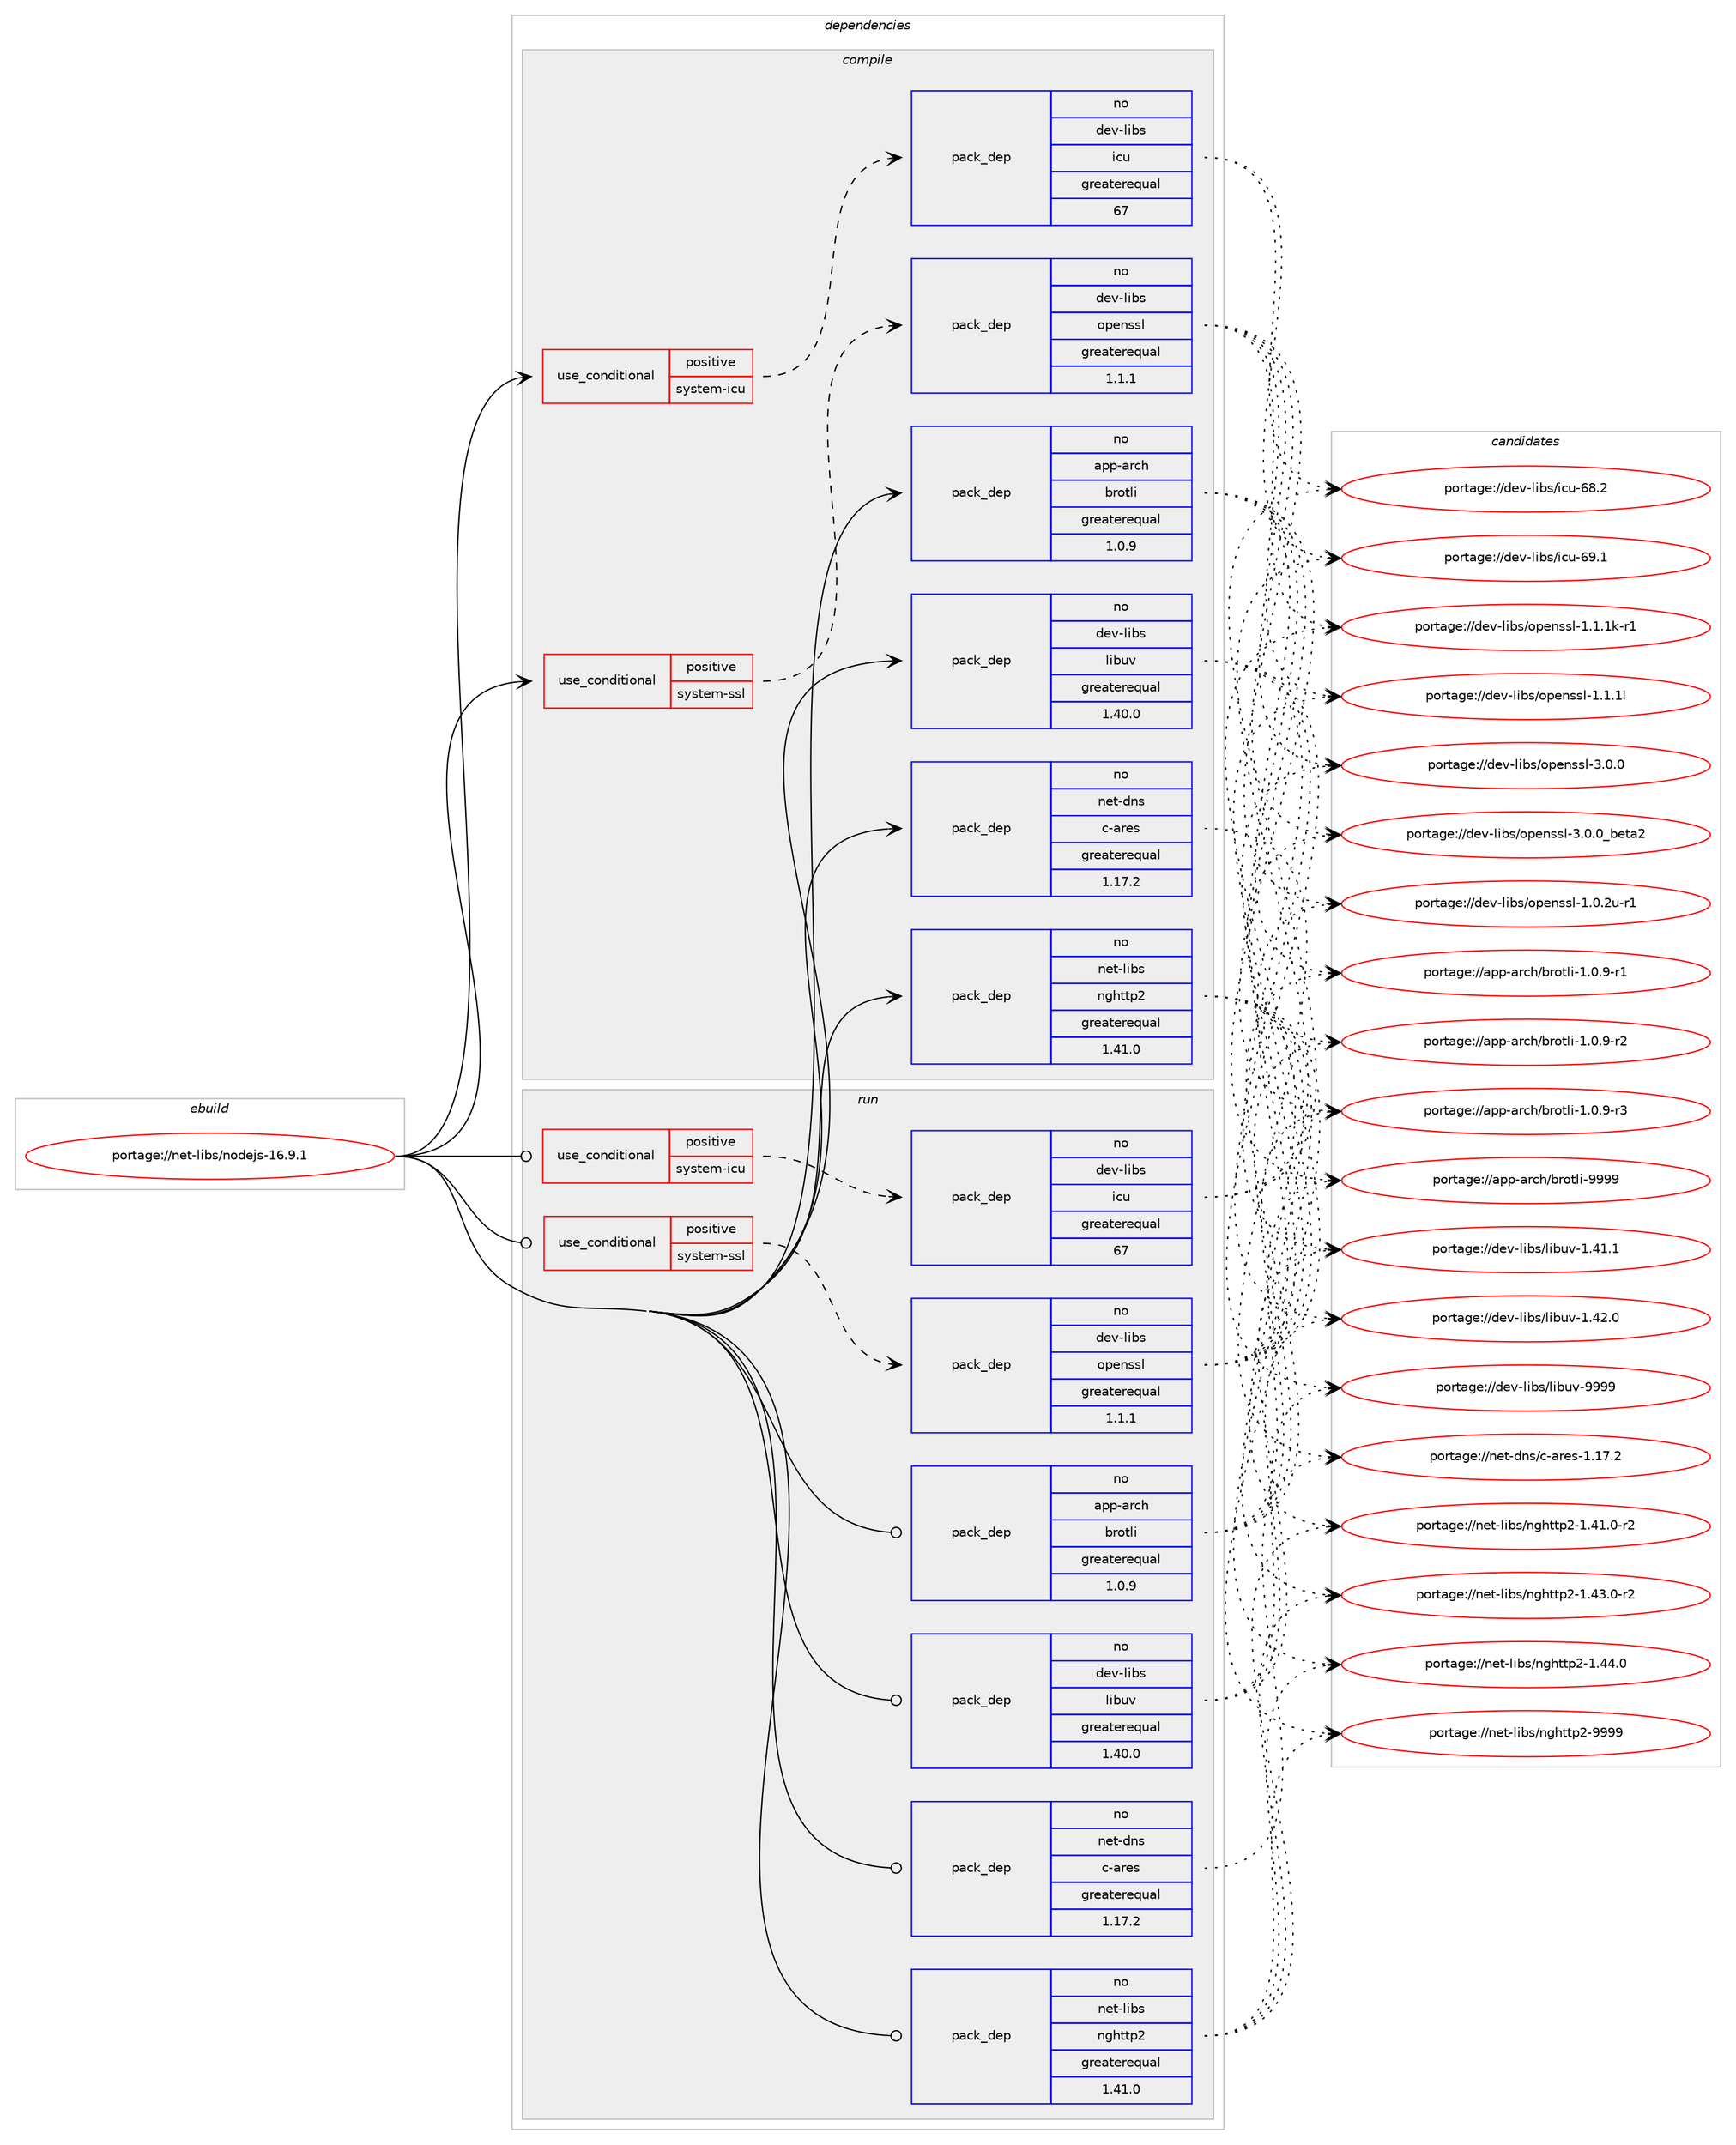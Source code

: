 digraph prolog {

# *************
# Graph options
# *************

newrank=true;
concentrate=true;
compound=true;
graph [rankdir=LR,fontname=Helvetica,fontsize=10,ranksep=1.5];#, ranksep=2.5, nodesep=0.2];
edge  [arrowhead=vee];
node  [fontname=Helvetica,fontsize=10];

# **********
# The ebuild
# **********

subgraph cluster_leftcol {
color=gray;
rank=same;
label=<<i>ebuild</i>>;
id [label="portage://net-libs/nodejs-16.9.1", color=red, width=4, href="../net-libs/nodejs-16.9.1.svg"];
}

# ****************
# The dependencies
# ****************

subgraph cluster_midcol {
color=gray;
label=<<i>dependencies</i>>;
subgraph cluster_compile {
fillcolor="#eeeeee";
style=filled;
label=<<i>compile</i>>;
subgraph cond118 {
dependency223 [label=<<TABLE BORDER="0" CELLBORDER="1" CELLSPACING="0" CELLPADDING="4"><TR><TD ROWSPAN="3" CELLPADDING="10">use_conditional</TD></TR><TR><TD>positive</TD></TR><TR><TD>system-icu</TD></TR></TABLE>>, shape=none, color=red];
subgraph pack103 {
dependency224 [label=<<TABLE BORDER="0" CELLBORDER="1" CELLSPACING="0" CELLPADDING="4" WIDTH="220"><TR><TD ROWSPAN="6" CELLPADDING="30">pack_dep</TD></TR><TR><TD WIDTH="110">no</TD></TR><TR><TD>dev-libs</TD></TR><TR><TD>icu</TD></TR><TR><TD>greaterequal</TD></TR><TR><TD>67</TD></TR></TABLE>>, shape=none, color=blue];
}
dependency223:e -> dependency224:w [weight=20,style="dashed",arrowhead="vee"];
}
id:e -> dependency223:w [weight=20,style="solid",arrowhead="vee"];
subgraph cond119 {
dependency225 [label=<<TABLE BORDER="0" CELLBORDER="1" CELLSPACING="0" CELLPADDING="4"><TR><TD ROWSPAN="3" CELLPADDING="10">use_conditional</TD></TR><TR><TD>positive</TD></TR><TR><TD>system-ssl</TD></TR></TABLE>>, shape=none, color=red];
subgraph pack104 {
dependency226 [label=<<TABLE BORDER="0" CELLBORDER="1" CELLSPACING="0" CELLPADDING="4" WIDTH="220"><TR><TD ROWSPAN="6" CELLPADDING="30">pack_dep</TD></TR><TR><TD WIDTH="110">no</TD></TR><TR><TD>dev-libs</TD></TR><TR><TD>openssl</TD></TR><TR><TD>greaterequal</TD></TR><TR><TD>1.1.1</TD></TR></TABLE>>, shape=none, color=blue];
}
dependency225:e -> dependency226:w [weight=20,style="dashed",arrowhead="vee"];
}
id:e -> dependency225:w [weight=20,style="solid",arrowhead="vee"];
subgraph pack105 {
dependency227 [label=<<TABLE BORDER="0" CELLBORDER="1" CELLSPACING="0" CELLPADDING="4" WIDTH="220"><TR><TD ROWSPAN="6" CELLPADDING="30">pack_dep</TD></TR><TR><TD WIDTH="110">no</TD></TR><TR><TD>app-arch</TD></TR><TR><TD>brotli</TD></TR><TR><TD>greaterequal</TD></TR><TR><TD>1.0.9</TD></TR></TABLE>>, shape=none, color=blue];
}
id:e -> dependency227:w [weight=20,style="solid",arrowhead="vee"];
subgraph pack106 {
dependency228 [label=<<TABLE BORDER="0" CELLBORDER="1" CELLSPACING="0" CELLPADDING="4" WIDTH="220"><TR><TD ROWSPAN="6" CELLPADDING="30">pack_dep</TD></TR><TR><TD WIDTH="110">no</TD></TR><TR><TD>dev-libs</TD></TR><TR><TD>libuv</TD></TR><TR><TD>greaterequal</TD></TR><TR><TD>1.40.0</TD></TR></TABLE>>, shape=none, color=blue];
}
id:e -> dependency228:w [weight=20,style="solid",arrowhead="vee"];
subgraph pack107 {
dependency229 [label=<<TABLE BORDER="0" CELLBORDER="1" CELLSPACING="0" CELLPADDING="4" WIDTH="220"><TR><TD ROWSPAN="6" CELLPADDING="30">pack_dep</TD></TR><TR><TD WIDTH="110">no</TD></TR><TR><TD>net-dns</TD></TR><TR><TD>c-ares</TD></TR><TR><TD>greaterequal</TD></TR><TR><TD>1.17.2</TD></TR></TABLE>>, shape=none, color=blue];
}
id:e -> dependency229:w [weight=20,style="solid",arrowhead="vee"];
subgraph pack108 {
dependency230 [label=<<TABLE BORDER="0" CELLBORDER="1" CELLSPACING="0" CELLPADDING="4" WIDTH="220"><TR><TD ROWSPAN="6" CELLPADDING="30">pack_dep</TD></TR><TR><TD WIDTH="110">no</TD></TR><TR><TD>net-libs</TD></TR><TR><TD>nghttp2</TD></TR><TR><TD>greaterequal</TD></TR><TR><TD>1.41.0</TD></TR></TABLE>>, shape=none, color=blue];
}
id:e -> dependency230:w [weight=20,style="solid",arrowhead="vee"];
# *** BEGIN UNKNOWN DEPENDENCY TYPE (TODO) ***
# id -> package_dependency(portage://net-libs/nodejs-16.9.1,install,no,sys-libs,zlib,none,[,,],[],[])
# *** END UNKNOWN DEPENDENCY TYPE (TODO) ***

}
subgraph cluster_compileandrun {
fillcolor="#eeeeee";
style=filled;
label=<<i>compile and run</i>>;
}
subgraph cluster_run {
fillcolor="#eeeeee";
style=filled;
label=<<i>run</i>>;
subgraph cond120 {
dependency231 [label=<<TABLE BORDER="0" CELLBORDER="1" CELLSPACING="0" CELLPADDING="4"><TR><TD ROWSPAN="3" CELLPADDING="10">use_conditional</TD></TR><TR><TD>positive</TD></TR><TR><TD>system-icu</TD></TR></TABLE>>, shape=none, color=red];
subgraph pack109 {
dependency232 [label=<<TABLE BORDER="0" CELLBORDER="1" CELLSPACING="0" CELLPADDING="4" WIDTH="220"><TR><TD ROWSPAN="6" CELLPADDING="30">pack_dep</TD></TR><TR><TD WIDTH="110">no</TD></TR><TR><TD>dev-libs</TD></TR><TR><TD>icu</TD></TR><TR><TD>greaterequal</TD></TR><TR><TD>67</TD></TR></TABLE>>, shape=none, color=blue];
}
dependency231:e -> dependency232:w [weight=20,style="dashed",arrowhead="vee"];
}
id:e -> dependency231:w [weight=20,style="solid",arrowhead="odot"];
subgraph cond121 {
dependency233 [label=<<TABLE BORDER="0" CELLBORDER="1" CELLSPACING="0" CELLPADDING="4"><TR><TD ROWSPAN="3" CELLPADDING="10">use_conditional</TD></TR><TR><TD>positive</TD></TR><TR><TD>system-ssl</TD></TR></TABLE>>, shape=none, color=red];
subgraph pack110 {
dependency234 [label=<<TABLE BORDER="0" CELLBORDER="1" CELLSPACING="0" CELLPADDING="4" WIDTH="220"><TR><TD ROWSPAN="6" CELLPADDING="30">pack_dep</TD></TR><TR><TD WIDTH="110">no</TD></TR><TR><TD>dev-libs</TD></TR><TR><TD>openssl</TD></TR><TR><TD>greaterequal</TD></TR><TR><TD>1.1.1</TD></TR></TABLE>>, shape=none, color=blue];
}
dependency233:e -> dependency234:w [weight=20,style="dashed",arrowhead="vee"];
}
id:e -> dependency233:w [weight=20,style="solid",arrowhead="odot"];
subgraph pack111 {
dependency235 [label=<<TABLE BORDER="0" CELLBORDER="1" CELLSPACING="0" CELLPADDING="4" WIDTH="220"><TR><TD ROWSPAN="6" CELLPADDING="30">pack_dep</TD></TR><TR><TD WIDTH="110">no</TD></TR><TR><TD>app-arch</TD></TR><TR><TD>brotli</TD></TR><TR><TD>greaterequal</TD></TR><TR><TD>1.0.9</TD></TR></TABLE>>, shape=none, color=blue];
}
id:e -> dependency235:w [weight=20,style="solid",arrowhead="odot"];
subgraph pack112 {
dependency236 [label=<<TABLE BORDER="0" CELLBORDER="1" CELLSPACING="0" CELLPADDING="4" WIDTH="220"><TR><TD ROWSPAN="6" CELLPADDING="30">pack_dep</TD></TR><TR><TD WIDTH="110">no</TD></TR><TR><TD>dev-libs</TD></TR><TR><TD>libuv</TD></TR><TR><TD>greaterequal</TD></TR><TR><TD>1.40.0</TD></TR></TABLE>>, shape=none, color=blue];
}
id:e -> dependency236:w [weight=20,style="solid",arrowhead="odot"];
subgraph pack113 {
dependency237 [label=<<TABLE BORDER="0" CELLBORDER="1" CELLSPACING="0" CELLPADDING="4" WIDTH="220"><TR><TD ROWSPAN="6" CELLPADDING="30">pack_dep</TD></TR><TR><TD WIDTH="110">no</TD></TR><TR><TD>net-dns</TD></TR><TR><TD>c-ares</TD></TR><TR><TD>greaterequal</TD></TR><TR><TD>1.17.2</TD></TR></TABLE>>, shape=none, color=blue];
}
id:e -> dependency237:w [weight=20,style="solid",arrowhead="odot"];
subgraph pack114 {
dependency238 [label=<<TABLE BORDER="0" CELLBORDER="1" CELLSPACING="0" CELLPADDING="4" WIDTH="220"><TR><TD ROWSPAN="6" CELLPADDING="30">pack_dep</TD></TR><TR><TD WIDTH="110">no</TD></TR><TR><TD>net-libs</TD></TR><TR><TD>nghttp2</TD></TR><TR><TD>greaterequal</TD></TR><TR><TD>1.41.0</TD></TR></TABLE>>, shape=none, color=blue];
}
id:e -> dependency238:w [weight=20,style="solid",arrowhead="odot"];
# *** BEGIN UNKNOWN DEPENDENCY TYPE (TODO) ***
# id -> package_dependency(portage://net-libs/nodejs-16.9.1,run,no,sys-libs,zlib,none,[,,],[],[])
# *** END UNKNOWN DEPENDENCY TYPE (TODO) ***

}
}

# **************
# The candidates
# **************

subgraph cluster_choices {
rank=same;
color=gray;
label=<<i>candidates</i>>;

subgraph choice103 {
color=black;
nodesep=1;
choice100101118451081059811547105991174554564650 [label="portage://dev-libs/icu-68.2", color=red, width=4,href="../dev-libs/icu-68.2.svg"];
choice100101118451081059811547105991174554574649 [label="portage://dev-libs/icu-69.1", color=red, width=4,href="../dev-libs/icu-69.1.svg"];
dependency224:e -> choice100101118451081059811547105991174554564650:w [style=dotted,weight="100"];
dependency224:e -> choice100101118451081059811547105991174554574649:w [style=dotted,weight="100"];
}
subgraph choice104 {
color=black;
nodesep=1;
choice1001011184510810598115471111121011101151151084549464846501174511449 [label="portage://dev-libs/openssl-1.0.2u-r1", color=red, width=4,href="../dev-libs/openssl-1.0.2u-r1.svg"];
choice1001011184510810598115471111121011101151151084549464946491074511449 [label="portage://dev-libs/openssl-1.1.1k-r1", color=red, width=4,href="../dev-libs/openssl-1.1.1k-r1.svg"];
choice100101118451081059811547111112101110115115108454946494649108 [label="portage://dev-libs/openssl-1.1.1l", color=red, width=4,href="../dev-libs/openssl-1.1.1l.svg"];
choice100101118451081059811547111112101110115115108455146484648 [label="portage://dev-libs/openssl-3.0.0", color=red, width=4,href="../dev-libs/openssl-3.0.0.svg"];
choice10010111845108105981154711111210111011511510845514648464895981011169750 [label="portage://dev-libs/openssl-3.0.0_beta2", color=red, width=4,href="../dev-libs/openssl-3.0.0_beta2.svg"];
dependency226:e -> choice1001011184510810598115471111121011101151151084549464846501174511449:w [style=dotted,weight="100"];
dependency226:e -> choice1001011184510810598115471111121011101151151084549464946491074511449:w [style=dotted,weight="100"];
dependency226:e -> choice100101118451081059811547111112101110115115108454946494649108:w [style=dotted,weight="100"];
dependency226:e -> choice100101118451081059811547111112101110115115108455146484648:w [style=dotted,weight="100"];
dependency226:e -> choice10010111845108105981154711111210111011511510845514648464895981011169750:w [style=dotted,weight="100"];
}
subgraph choice105 {
color=black;
nodesep=1;
choice9711211245971149910447981141111161081054549464846574511449 [label="portage://app-arch/brotli-1.0.9-r1", color=red, width=4,href="../app-arch/brotli-1.0.9-r1.svg"];
choice9711211245971149910447981141111161081054549464846574511450 [label="portage://app-arch/brotli-1.0.9-r2", color=red, width=4,href="../app-arch/brotli-1.0.9-r2.svg"];
choice9711211245971149910447981141111161081054549464846574511451 [label="portage://app-arch/brotli-1.0.9-r3", color=red, width=4,href="../app-arch/brotli-1.0.9-r3.svg"];
choice9711211245971149910447981141111161081054557575757 [label="portage://app-arch/brotli-9999", color=red, width=4,href="../app-arch/brotli-9999.svg"];
dependency227:e -> choice9711211245971149910447981141111161081054549464846574511449:w [style=dotted,weight="100"];
dependency227:e -> choice9711211245971149910447981141111161081054549464846574511450:w [style=dotted,weight="100"];
dependency227:e -> choice9711211245971149910447981141111161081054549464846574511451:w [style=dotted,weight="100"];
dependency227:e -> choice9711211245971149910447981141111161081054557575757:w [style=dotted,weight="100"];
}
subgraph choice106 {
color=black;
nodesep=1;
choice1001011184510810598115471081059811711845494652494649 [label="portage://dev-libs/libuv-1.41.1", color=red, width=4,href="../dev-libs/libuv-1.41.1.svg"];
choice1001011184510810598115471081059811711845494652504648 [label="portage://dev-libs/libuv-1.42.0", color=red, width=4,href="../dev-libs/libuv-1.42.0.svg"];
choice100101118451081059811547108105981171184557575757 [label="portage://dev-libs/libuv-9999", color=red, width=4,href="../dev-libs/libuv-9999.svg"];
dependency228:e -> choice1001011184510810598115471081059811711845494652494649:w [style=dotted,weight="100"];
dependency228:e -> choice1001011184510810598115471081059811711845494652504648:w [style=dotted,weight="100"];
dependency228:e -> choice100101118451081059811547108105981171184557575757:w [style=dotted,weight="100"];
}
subgraph choice107 {
color=black;
nodesep=1;
choice110101116451001101154799459711410111545494649554650 [label="portage://net-dns/c-ares-1.17.2", color=red, width=4,href="../net-dns/c-ares-1.17.2.svg"];
dependency229:e -> choice110101116451001101154799459711410111545494649554650:w [style=dotted,weight="100"];
}
subgraph choice108 {
color=black;
nodesep=1;
choice11010111645108105981154711010310411611611250454946524946484511450 [label="portage://net-libs/nghttp2-1.41.0-r2", color=red, width=4,href="../net-libs/nghttp2-1.41.0-r2.svg"];
choice11010111645108105981154711010310411611611250454946525146484511450 [label="portage://net-libs/nghttp2-1.43.0-r2", color=red, width=4,href="../net-libs/nghttp2-1.43.0-r2.svg"];
choice1101011164510810598115471101031041161161125045494652524648 [label="portage://net-libs/nghttp2-1.44.0", color=red, width=4,href="../net-libs/nghttp2-1.44.0.svg"];
choice110101116451081059811547110103104116116112504557575757 [label="portage://net-libs/nghttp2-9999", color=red, width=4,href="../net-libs/nghttp2-9999.svg"];
dependency230:e -> choice11010111645108105981154711010310411611611250454946524946484511450:w [style=dotted,weight="100"];
dependency230:e -> choice11010111645108105981154711010310411611611250454946525146484511450:w [style=dotted,weight="100"];
dependency230:e -> choice1101011164510810598115471101031041161161125045494652524648:w [style=dotted,weight="100"];
dependency230:e -> choice110101116451081059811547110103104116116112504557575757:w [style=dotted,weight="100"];
}
subgraph choice109 {
color=black;
nodesep=1;
choice100101118451081059811547105991174554564650 [label="portage://dev-libs/icu-68.2", color=red, width=4,href="../dev-libs/icu-68.2.svg"];
choice100101118451081059811547105991174554574649 [label="portage://dev-libs/icu-69.1", color=red, width=4,href="../dev-libs/icu-69.1.svg"];
dependency232:e -> choice100101118451081059811547105991174554564650:w [style=dotted,weight="100"];
dependency232:e -> choice100101118451081059811547105991174554574649:w [style=dotted,weight="100"];
}
subgraph choice110 {
color=black;
nodesep=1;
choice1001011184510810598115471111121011101151151084549464846501174511449 [label="portage://dev-libs/openssl-1.0.2u-r1", color=red, width=4,href="../dev-libs/openssl-1.0.2u-r1.svg"];
choice1001011184510810598115471111121011101151151084549464946491074511449 [label="portage://dev-libs/openssl-1.1.1k-r1", color=red, width=4,href="../dev-libs/openssl-1.1.1k-r1.svg"];
choice100101118451081059811547111112101110115115108454946494649108 [label="portage://dev-libs/openssl-1.1.1l", color=red, width=4,href="../dev-libs/openssl-1.1.1l.svg"];
choice100101118451081059811547111112101110115115108455146484648 [label="portage://dev-libs/openssl-3.0.0", color=red, width=4,href="../dev-libs/openssl-3.0.0.svg"];
choice10010111845108105981154711111210111011511510845514648464895981011169750 [label="portage://dev-libs/openssl-3.0.0_beta2", color=red, width=4,href="../dev-libs/openssl-3.0.0_beta2.svg"];
dependency234:e -> choice1001011184510810598115471111121011101151151084549464846501174511449:w [style=dotted,weight="100"];
dependency234:e -> choice1001011184510810598115471111121011101151151084549464946491074511449:w [style=dotted,weight="100"];
dependency234:e -> choice100101118451081059811547111112101110115115108454946494649108:w [style=dotted,weight="100"];
dependency234:e -> choice100101118451081059811547111112101110115115108455146484648:w [style=dotted,weight="100"];
dependency234:e -> choice10010111845108105981154711111210111011511510845514648464895981011169750:w [style=dotted,weight="100"];
}
subgraph choice111 {
color=black;
nodesep=1;
choice9711211245971149910447981141111161081054549464846574511449 [label="portage://app-arch/brotli-1.0.9-r1", color=red, width=4,href="../app-arch/brotli-1.0.9-r1.svg"];
choice9711211245971149910447981141111161081054549464846574511450 [label="portage://app-arch/brotli-1.0.9-r2", color=red, width=4,href="../app-arch/brotli-1.0.9-r2.svg"];
choice9711211245971149910447981141111161081054549464846574511451 [label="portage://app-arch/brotli-1.0.9-r3", color=red, width=4,href="../app-arch/brotli-1.0.9-r3.svg"];
choice9711211245971149910447981141111161081054557575757 [label="portage://app-arch/brotli-9999", color=red, width=4,href="../app-arch/brotli-9999.svg"];
dependency235:e -> choice9711211245971149910447981141111161081054549464846574511449:w [style=dotted,weight="100"];
dependency235:e -> choice9711211245971149910447981141111161081054549464846574511450:w [style=dotted,weight="100"];
dependency235:e -> choice9711211245971149910447981141111161081054549464846574511451:w [style=dotted,weight="100"];
dependency235:e -> choice9711211245971149910447981141111161081054557575757:w [style=dotted,weight="100"];
}
subgraph choice112 {
color=black;
nodesep=1;
choice1001011184510810598115471081059811711845494652494649 [label="portage://dev-libs/libuv-1.41.1", color=red, width=4,href="../dev-libs/libuv-1.41.1.svg"];
choice1001011184510810598115471081059811711845494652504648 [label="portage://dev-libs/libuv-1.42.0", color=red, width=4,href="../dev-libs/libuv-1.42.0.svg"];
choice100101118451081059811547108105981171184557575757 [label="portage://dev-libs/libuv-9999", color=red, width=4,href="../dev-libs/libuv-9999.svg"];
dependency236:e -> choice1001011184510810598115471081059811711845494652494649:w [style=dotted,weight="100"];
dependency236:e -> choice1001011184510810598115471081059811711845494652504648:w [style=dotted,weight="100"];
dependency236:e -> choice100101118451081059811547108105981171184557575757:w [style=dotted,weight="100"];
}
subgraph choice113 {
color=black;
nodesep=1;
choice110101116451001101154799459711410111545494649554650 [label="portage://net-dns/c-ares-1.17.2", color=red, width=4,href="../net-dns/c-ares-1.17.2.svg"];
dependency237:e -> choice110101116451001101154799459711410111545494649554650:w [style=dotted,weight="100"];
}
subgraph choice114 {
color=black;
nodesep=1;
choice11010111645108105981154711010310411611611250454946524946484511450 [label="portage://net-libs/nghttp2-1.41.0-r2", color=red, width=4,href="../net-libs/nghttp2-1.41.0-r2.svg"];
choice11010111645108105981154711010310411611611250454946525146484511450 [label="portage://net-libs/nghttp2-1.43.0-r2", color=red, width=4,href="../net-libs/nghttp2-1.43.0-r2.svg"];
choice1101011164510810598115471101031041161161125045494652524648 [label="portage://net-libs/nghttp2-1.44.0", color=red, width=4,href="../net-libs/nghttp2-1.44.0.svg"];
choice110101116451081059811547110103104116116112504557575757 [label="portage://net-libs/nghttp2-9999", color=red, width=4,href="../net-libs/nghttp2-9999.svg"];
dependency238:e -> choice11010111645108105981154711010310411611611250454946524946484511450:w [style=dotted,weight="100"];
dependency238:e -> choice11010111645108105981154711010310411611611250454946525146484511450:w [style=dotted,weight="100"];
dependency238:e -> choice1101011164510810598115471101031041161161125045494652524648:w [style=dotted,weight="100"];
dependency238:e -> choice110101116451081059811547110103104116116112504557575757:w [style=dotted,weight="100"];
}
}

}
